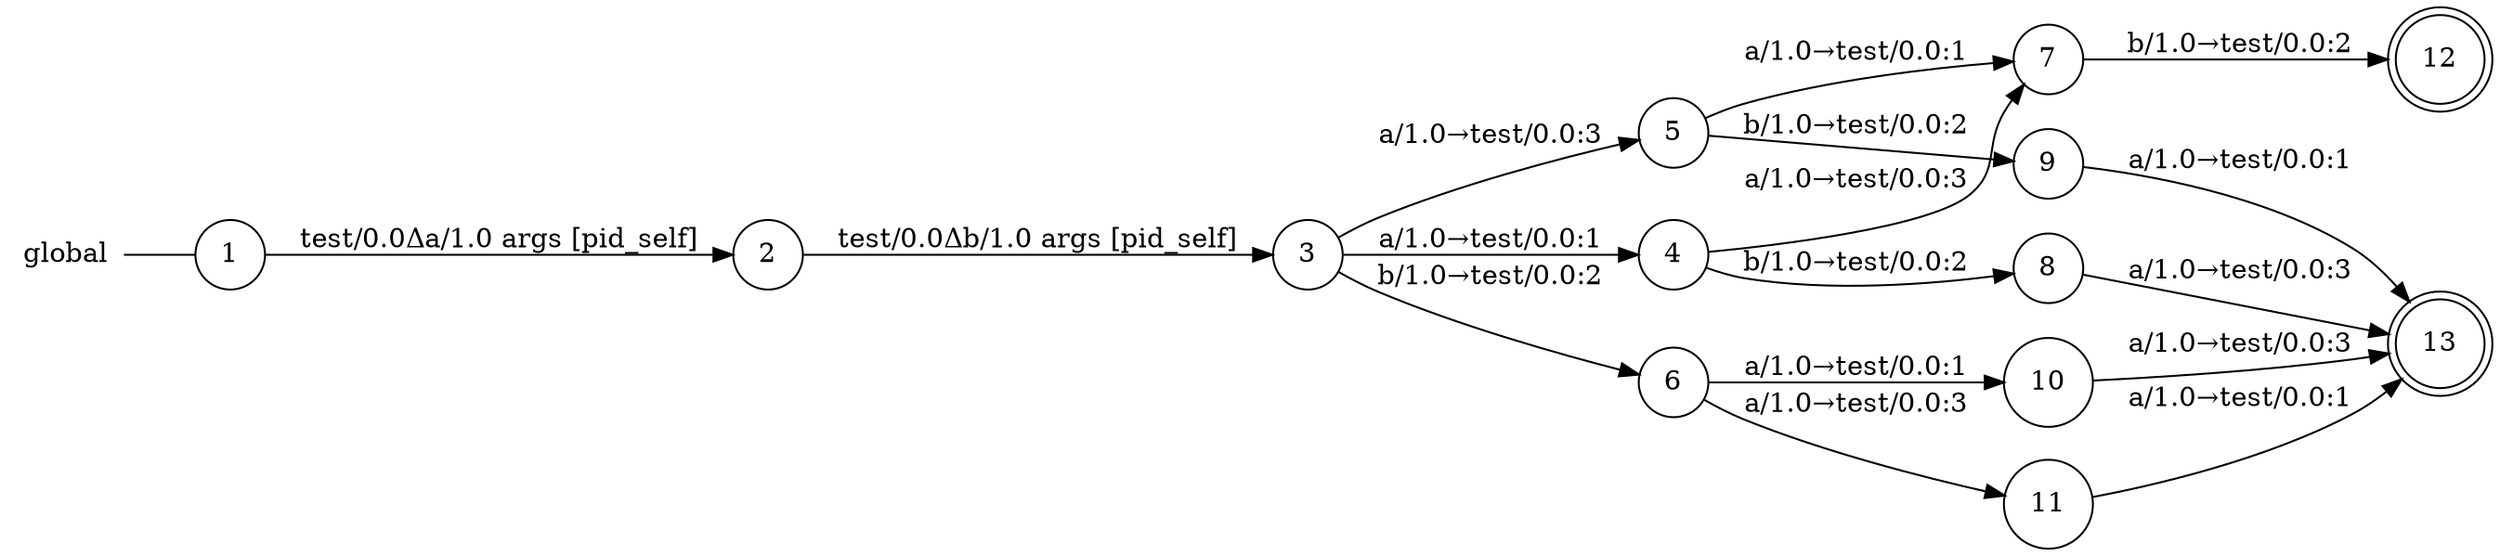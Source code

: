 digraph global {
	rankdir="LR";
	n_0 [label="global", shape="plaintext"];
	n_1 [id="9", shape=circle, label="9"];
	n_2 [id="8", shape=circle, label="8"];
	n_3 [id="1", shape=circle, label="1"];
	n_0 -> n_3 [arrowhead=none];
	n_4 [id="7", shape=circle, label="7"];
	n_5 [id="4", shape=circle, label="4"];
	n_6 [id="6", shape=circle, label="6"];
	n_7 [id="3", shape=circle, label="3"];
	n_8 [id="12", shape=doublecircle, label="12"];
	n_9 [id="2", shape=circle, label="2"];
	n_10 [id="11", shape=circle, label="11"];
	n_11 [id="10", shape=circle, label="10"];
	n_12 [id="13", shape=doublecircle, label="13"];
	n_13 [id="5", shape=circle, label="5"];

	n_2 -> n_12 [id="[$e|12]", label="a/1.0→test/0.0:3"];
	n_1 -> n_12 [id="[$e|13]", label="a/1.0→test/0.0:1"];
	n_7 -> n_13 [id="[$e|3]", label="a/1.0→test/0.0:3"];
	n_3 -> n_9 [id="[$e|0]", label="test/0.0Δa/1.0 args [pid_self]"];
	n_7 -> n_6 [id="[$e|4]", label="b/1.0→test/0.0:2"];
	n_7 -> n_5 [id="[$e|2]", label="a/1.0→test/0.0:1"];
	n_6 -> n_11 [id="[$e|9]", label="a/1.0→test/0.0:1"];
	n_6 -> n_10 [id="[$e|10]", label="a/1.0→test/0.0:3"];
	n_5 -> n_4 [id="[$e|5]", label="a/1.0→test/0.0:3"];
	n_13 -> n_4 [id="[$e|7]", label="a/1.0→test/0.0:1"];
	n_4 -> n_8 [id="[$e|11]", label="b/1.0→test/0.0:2"];
	n_10 -> n_12 [id="[$e|15]", label="a/1.0→test/0.0:1"];
	n_11 -> n_12 [id="[$e|14]", label="a/1.0→test/0.0:3"];
	n_13 -> n_1 [id="[$e|8]", label="b/1.0→test/0.0:2"];
	n_9 -> n_7 [id="[$e|1]", label="test/0.0Δb/1.0 args [pid_self]"];
	n_5 -> n_2 [id="[$e|6]", label="b/1.0→test/0.0:2"];
}
